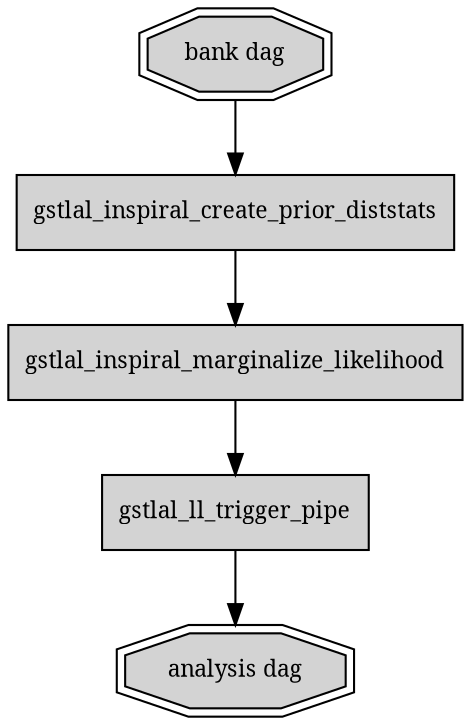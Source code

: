 digraph analysis { 
        // graph attributes 
        graph [fontname="Roman", fontsize=11]; 
        edge [ fontname="Roman", fontsize=10 ]; 
        node [fontname="Roman", shape=box, fontsize=11, style=filled]; 
         
        "bank dag" [shape=doubleoctagon]; 
        "analysis dag" [shape=doubleoctagon];
	gstlal_inspiral_create_prior_diststats [URL="\ref gstlal_inspiral_create_prior_diststats"];
        gstlal_inspiral_marginalize_likelihood [URL="\ref gstlal_inspiral_marginalize_likelihood"];
	gstlal_ll_trigger_pipe [URL="\ref gstlal_ll_trigger_pipe"];
 
        "bank dag" -> gstlal_inspiral_create_prior_diststats -> gstlal_inspiral_marginalize_likelihood -> gstlal_ll_trigger_pipe -> "analysis dag" 
}
